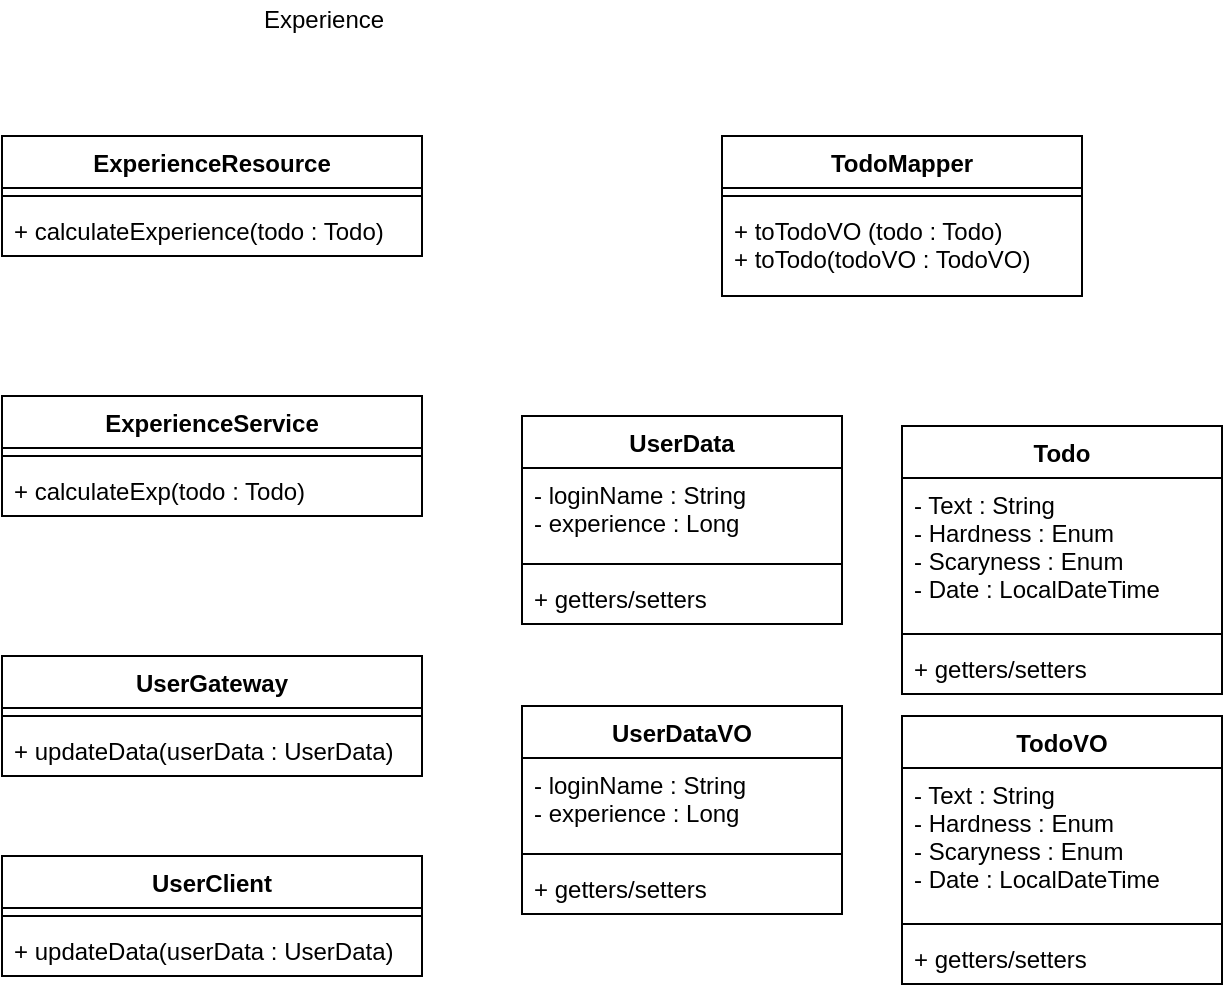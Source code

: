<mxfile version="12.2.0" type="github" pages="1"><diagram id="lGQ3vb2cUnJrmoqx4bYj" name="Page-1"><mxGraphModel dx="970" dy="571" grid="1" gridSize="10" guides="1" tooltips="1" connect="1" arrows="1" fold="1" page="1" pageScale="1" pageWidth="850" pageHeight="1100" math="0" shadow="0"><root><mxCell id="0"/><mxCell id="1" parent="0"/><mxCell id="sX4nHr7L17KbG5DbamT9-1" value="Experience" style="text;html=1;resizable=0;points=[];autosize=1;align=left;verticalAlign=top;spacingTop=-4;" parent="1" vertex="1"><mxGeometry x="329" y="22" width="80" height="20" as="geometry"/></mxCell><mxCell id="sX4nHr7L17KbG5DbamT9-7" value="ExperienceService" style="swimlane;fontStyle=1;align=center;verticalAlign=top;childLayout=stackLayout;horizontal=1;startSize=26;horizontalStack=0;resizeParent=1;resizeParentMax=0;resizeLast=0;collapsible=1;marginBottom=0;fillColor=none;" parent="1" vertex="1"><mxGeometry x="200" y="220" width="210" height="60" as="geometry"/></mxCell><mxCell id="sX4nHr7L17KbG5DbamT9-9" value="" style="line;strokeWidth=1;fillColor=none;align=left;verticalAlign=middle;spacingTop=-1;spacingLeft=3;spacingRight=3;rotatable=0;labelPosition=right;points=[];portConstraint=eastwest;" parent="sX4nHr7L17KbG5DbamT9-7" vertex="1"><mxGeometry y="26" width="210" height="8" as="geometry"/></mxCell><mxCell id="sX4nHr7L17KbG5DbamT9-10" value="+ calculateExp(todo : Todo)" style="text;strokeColor=none;fillColor=none;align=left;verticalAlign=top;spacingLeft=4;spacingRight=4;overflow=hidden;rotatable=0;points=[[0,0.5],[1,0.5]];portConstraint=eastwest;" parent="sX4nHr7L17KbG5DbamT9-7" vertex="1"><mxGeometry y="34" width="210" height="26" as="geometry"/></mxCell><mxCell id="sX4nHr7L17KbG5DbamT9-11" value="ExperienceResource" style="swimlane;fontStyle=1;align=center;verticalAlign=top;childLayout=stackLayout;horizontal=1;startSize=26;horizontalStack=0;resizeParent=1;resizeParentMax=0;resizeLast=0;collapsible=1;marginBottom=0;fillColor=none;" parent="1" vertex="1"><mxGeometry x="200" y="90" width="210" height="60" as="geometry"/></mxCell><mxCell id="sX4nHr7L17KbG5DbamT9-13" value="" style="line;strokeWidth=1;fillColor=none;align=left;verticalAlign=middle;spacingTop=-1;spacingLeft=3;spacingRight=3;rotatable=0;labelPosition=right;points=[];portConstraint=eastwest;" parent="sX4nHr7L17KbG5DbamT9-11" vertex="1"><mxGeometry y="26" width="210" height="8" as="geometry"/></mxCell><mxCell id="sX4nHr7L17KbG5DbamT9-14" value="+ calculateExperience(todo : Todo)&#10;" style="text;strokeColor=none;fillColor=none;align=left;verticalAlign=top;spacingLeft=4;spacingRight=4;overflow=hidden;rotatable=0;points=[[0,0.5],[1,0.5]];portConstraint=eastwest;" parent="sX4nHr7L17KbG5DbamT9-11" vertex="1"><mxGeometry y="34" width="210" height="26" as="geometry"/></mxCell><mxCell id="sX4nHr7L17KbG5DbamT9-15" value="TodoMapper" style="swimlane;fontStyle=1;align=center;verticalAlign=top;childLayout=stackLayout;horizontal=1;startSize=26;horizontalStack=0;resizeParent=1;resizeParentMax=0;resizeLast=0;collapsible=1;marginBottom=0;fillColor=none;" parent="1" vertex="1"><mxGeometry x="560" y="90" width="180" height="80" as="geometry"/></mxCell><mxCell id="sX4nHr7L17KbG5DbamT9-16" value="" style="line;strokeWidth=1;fillColor=none;align=left;verticalAlign=middle;spacingTop=-1;spacingLeft=3;spacingRight=3;rotatable=0;labelPosition=right;points=[];portConstraint=eastwest;" parent="sX4nHr7L17KbG5DbamT9-15" vertex="1"><mxGeometry y="26" width="180" height="8" as="geometry"/></mxCell><mxCell id="sX4nHr7L17KbG5DbamT9-17" value="+ toTodoVO (todo : Todo)&#10;+ toTodo(todoVO : TodoVO)" style="text;strokeColor=none;fillColor=none;align=left;verticalAlign=top;spacingLeft=4;spacingRight=4;overflow=hidden;rotatable=0;points=[[0,0.5],[1,0.5]];portConstraint=eastwest;" parent="sX4nHr7L17KbG5DbamT9-15" vertex="1"><mxGeometry y="34" width="180" height="46" as="geometry"/></mxCell><mxCell id="sX4nHr7L17KbG5DbamT9-18" value="UserGateway" style="swimlane;fontStyle=1;align=center;verticalAlign=top;childLayout=stackLayout;horizontal=1;startSize=26;horizontalStack=0;resizeParent=1;resizeParentMax=0;resizeLast=0;collapsible=1;marginBottom=0;fillColor=none;" parent="1" vertex="1"><mxGeometry x="200" y="350" width="210" height="60" as="geometry"/></mxCell><mxCell id="sX4nHr7L17KbG5DbamT9-19" value="" style="line;strokeWidth=1;fillColor=none;align=left;verticalAlign=middle;spacingTop=-1;spacingLeft=3;spacingRight=3;rotatable=0;labelPosition=right;points=[];portConstraint=eastwest;" parent="sX4nHr7L17KbG5DbamT9-18" vertex="1"><mxGeometry y="26" width="210" height="8" as="geometry"/></mxCell><mxCell id="sX4nHr7L17KbG5DbamT9-20" value="+ updateData(userData : UserData)" style="text;strokeColor=none;fillColor=none;align=left;verticalAlign=top;spacingLeft=4;spacingRight=4;overflow=hidden;rotatable=0;points=[[0,0.5],[1,0.5]];portConstraint=eastwest;" parent="sX4nHr7L17KbG5DbamT9-18" vertex="1"><mxGeometry y="34" width="210" height="26" as="geometry"/></mxCell><mxCell id="sX4nHr7L17KbG5DbamT9-21" value="UserClient" style="swimlane;fontStyle=1;align=center;verticalAlign=top;childLayout=stackLayout;horizontal=1;startSize=26;horizontalStack=0;resizeParent=1;resizeParentMax=0;resizeLast=0;collapsible=1;marginBottom=0;fillColor=none;" parent="1" vertex="1"><mxGeometry x="200" y="450" width="210" height="60" as="geometry"/></mxCell><mxCell id="sX4nHr7L17KbG5DbamT9-22" value="" style="line;strokeWidth=1;fillColor=none;align=left;verticalAlign=middle;spacingTop=-1;spacingLeft=3;spacingRight=3;rotatable=0;labelPosition=right;points=[];portConstraint=eastwest;" parent="sX4nHr7L17KbG5DbamT9-21" vertex="1"><mxGeometry y="26" width="210" height="8" as="geometry"/></mxCell><mxCell id="sX4nHr7L17KbG5DbamT9-23" value="+ updateData(userData : UserData)" style="text;strokeColor=none;fillColor=none;align=left;verticalAlign=top;spacingLeft=4;spacingRight=4;overflow=hidden;rotatable=0;points=[[0,0.5],[1,0.5]];portConstraint=eastwest;" parent="sX4nHr7L17KbG5DbamT9-21" vertex="1"><mxGeometry y="34" width="210" height="26" as="geometry"/></mxCell><mxCell id="sX4nHr7L17KbG5DbamT9-28" value="Todo" style="swimlane;fontStyle=1;align=center;verticalAlign=top;childLayout=stackLayout;horizontal=1;startSize=26;horizontalStack=0;resizeParent=1;resizeParentMax=0;resizeLast=0;collapsible=1;marginBottom=0;fillColor=none;" parent="1" vertex="1"><mxGeometry x="650" y="235" width="160" height="134" as="geometry"/></mxCell><mxCell id="sX4nHr7L17KbG5DbamT9-29" value="- Text : String&#10;- Hardness : Enum&#10;- Scaryness : Enum&#10;- Date : LocalDateTime" style="text;strokeColor=none;fillColor=none;align=left;verticalAlign=top;spacingLeft=4;spacingRight=4;overflow=hidden;rotatable=0;points=[[0,0.5],[1,0.5]];portConstraint=eastwest;" parent="sX4nHr7L17KbG5DbamT9-28" vertex="1"><mxGeometry y="26" width="160" height="74" as="geometry"/></mxCell><mxCell id="sX4nHr7L17KbG5DbamT9-30" value="" style="line;strokeWidth=1;fillColor=none;align=left;verticalAlign=middle;spacingTop=-1;spacingLeft=3;spacingRight=3;rotatable=0;labelPosition=right;points=[];portConstraint=eastwest;" parent="sX4nHr7L17KbG5DbamT9-28" vertex="1"><mxGeometry y="100" width="160" height="8" as="geometry"/></mxCell><mxCell id="sX4nHr7L17KbG5DbamT9-31" value="+ getters/setters" style="text;strokeColor=none;fillColor=none;align=left;verticalAlign=top;spacingLeft=4;spacingRight=4;overflow=hidden;rotatable=0;points=[[0,0.5],[1,0.5]];portConstraint=eastwest;" parent="sX4nHr7L17KbG5DbamT9-28" vertex="1"><mxGeometry y="108" width="160" height="26" as="geometry"/></mxCell><mxCell id="sX4nHr7L17KbG5DbamT9-32" value="TodoVO" style="swimlane;fontStyle=1;align=center;verticalAlign=top;childLayout=stackLayout;horizontal=1;startSize=26;horizontalStack=0;resizeParent=1;resizeParentMax=0;resizeLast=0;collapsible=1;marginBottom=0;fillColor=none;" parent="1" vertex="1"><mxGeometry x="650" y="380" width="160" height="134" as="geometry"/></mxCell><mxCell id="sX4nHr7L17KbG5DbamT9-33" value="- Text : String&#10;- Hardness : Enum&#10;- Scaryness : Enum&#10;- Date : LocalDateTime" style="text;strokeColor=none;fillColor=none;align=left;verticalAlign=top;spacingLeft=4;spacingRight=4;overflow=hidden;rotatable=0;points=[[0,0.5],[1,0.5]];portConstraint=eastwest;" parent="sX4nHr7L17KbG5DbamT9-32" vertex="1"><mxGeometry y="26" width="160" height="74" as="geometry"/></mxCell><mxCell id="sX4nHr7L17KbG5DbamT9-34" value="" style="line;strokeWidth=1;fillColor=none;align=left;verticalAlign=middle;spacingTop=-1;spacingLeft=3;spacingRight=3;rotatable=0;labelPosition=right;points=[];portConstraint=eastwest;" parent="sX4nHr7L17KbG5DbamT9-32" vertex="1"><mxGeometry y="100" width="160" height="8" as="geometry"/></mxCell><mxCell id="sX4nHr7L17KbG5DbamT9-35" value="+ getters/setters" style="text;strokeColor=none;fillColor=none;align=left;verticalAlign=top;spacingLeft=4;spacingRight=4;overflow=hidden;rotatable=0;points=[[0,0.5],[1,0.5]];portConstraint=eastwest;" parent="sX4nHr7L17KbG5DbamT9-32" vertex="1"><mxGeometry y="108" width="160" height="26" as="geometry"/></mxCell><mxCell id="sX4nHr7L17KbG5DbamT9-36" value="UserData" style="swimlane;fontStyle=1;align=center;verticalAlign=top;childLayout=stackLayout;horizontal=1;startSize=26;horizontalStack=0;resizeParent=1;resizeParentMax=0;resizeLast=0;collapsible=1;marginBottom=0;fillColor=none;" parent="1" vertex="1"><mxGeometry x="460" y="230" width="160" height="104" as="geometry"/></mxCell><mxCell id="sX4nHr7L17KbG5DbamT9-37" value="- loginName : String&#10;- experience : Long" style="text;strokeColor=none;fillColor=none;align=left;verticalAlign=top;spacingLeft=4;spacingRight=4;overflow=hidden;rotatable=0;points=[[0,0.5],[1,0.5]];portConstraint=eastwest;" parent="sX4nHr7L17KbG5DbamT9-36" vertex="1"><mxGeometry y="26" width="160" height="44" as="geometry"/></mxCell><mxCell id="sX4nHr7L17KbG5DbamT9-38" value="" style="line;strokeWidth=1;fillColor=none;align=left;verticalAlign=middle;spacingTop=-1;spacingLeft=3;spacingRight=3;rotatable=0;labelPosition=right;points=[];portConstraint=eastwest;" parent="sX4nHr7L17KbG5DbamT9-36" vertex="1"><mxGeometry y="70" width="160" height="8" as="geometry"/></mxCell><mxCell id="sX4nHr7L17KbG5DbamT9-39" value="+ getters/setters" style="text;strokeColor=none;fillColor=none;align=left;verticalAlign=top;spacingLeft=4;spacingRight=4;overflow=hidden;rotatable=0;points=[[0,0.5],[1,0.5]];portConstraint=eastwest;" parent="sX4nHr7L17KbG5DbamT9-36" vertex="1"><mxGeometry y="78" width="160" height="26" as="geometry"/></mxCell><mxCell id="sX4nHr7L17KbG5DbamT9-40" value="UserDataVO" style="swimlane;fontStyle=1;align=center;verticalAlign=top;childLayout=stackLayout;horizontal=1;startSize=26;horizontalStack=0;resizeParent=1;resizeParentMax=0;resizeLast=0;collapsible=1;marginBottom=0;fillColor=none;" parent="1" vertex="1"><mxGeometry x="460" y="375" width="160" height="104" as="geometry"/></mxCell><mxCell id="sX4nHr7L17KbG5DbamT9-41" value="- loginName : String&#10;- experience : Long" style="text;strokeColor=none;fillColor=none;align=left;verticalAlign=top;spacingLeft=4;spacingRight=4;overflow=hidden;rotatable=0;points=[[0,0.5],[1,0.5]];portConstraint=eastwest;" parent="sX4nHr7L17KbG5DbamT9-40" vertex="1"><mxGeometry y="26" width="160" height="44" as="geometry"/></mxCell><mxCell id="sX4nHr7L17KbG5DbamT9-42" value="" style="line;strokeWidth=1;fillColor=none;align=left;verticalAlign=middle;spacingTop=-1;spacingLeft=3;spacingRight=3;rotatable=0;labelPosition=right;points=[];portConstraint=eastwest;" parent="sX4nHr7L17KbG5DbamT9-40" vertex="1"><mxGeometry y="70" width="160" height="8" as="geometry"/></mxCell><mxCell id="sX4nHr7L17KbG5DbamT9-43" value="+ getters/setters" style="text;strokeColor=none;fillColor=none;align=left;verticalAlign=top;spacingLeft=4;spacingRight=4;overflow=hidden;rotatable=0;points=[[0,0.5],[1,0.5]];portConstraint=eastwest;" parent="sX4nHr7L17KbG5DbamT9-40" vertex="1"><mxGeometry y="78" width="160" height="26" as="geometry"/></mxCell></root></mxGraphModel></diagram></mxfile>